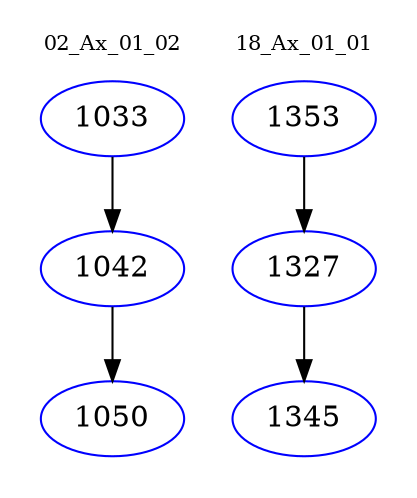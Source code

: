 digraph{
subgraph cluster_0 {
color = white
label = "02_Ax_01_02";
fontsize=10;
T0_1033 [label="1033", color="blue"]
T0_1033 -> T0_1042 [color="black"]
T0_1042 [label="1042", color="blue"]
T0_1042 -> T0_1050 [color="black"]
T0_1050 [label="1050", color="blue"]
}
subgraph cluster_1 {
color = white
label = "18_Ax_01_01";
fontsize=10;
T1_1353 [label="1353", color="blue"]
T1_1353 -> T1_1327 [color="black"]
T1_1327 [label="1327", color="blue"]
T1_1327 -> T1_1345 [color="black"]
T1_1345 [label="1345", color="blue"]
}
}
